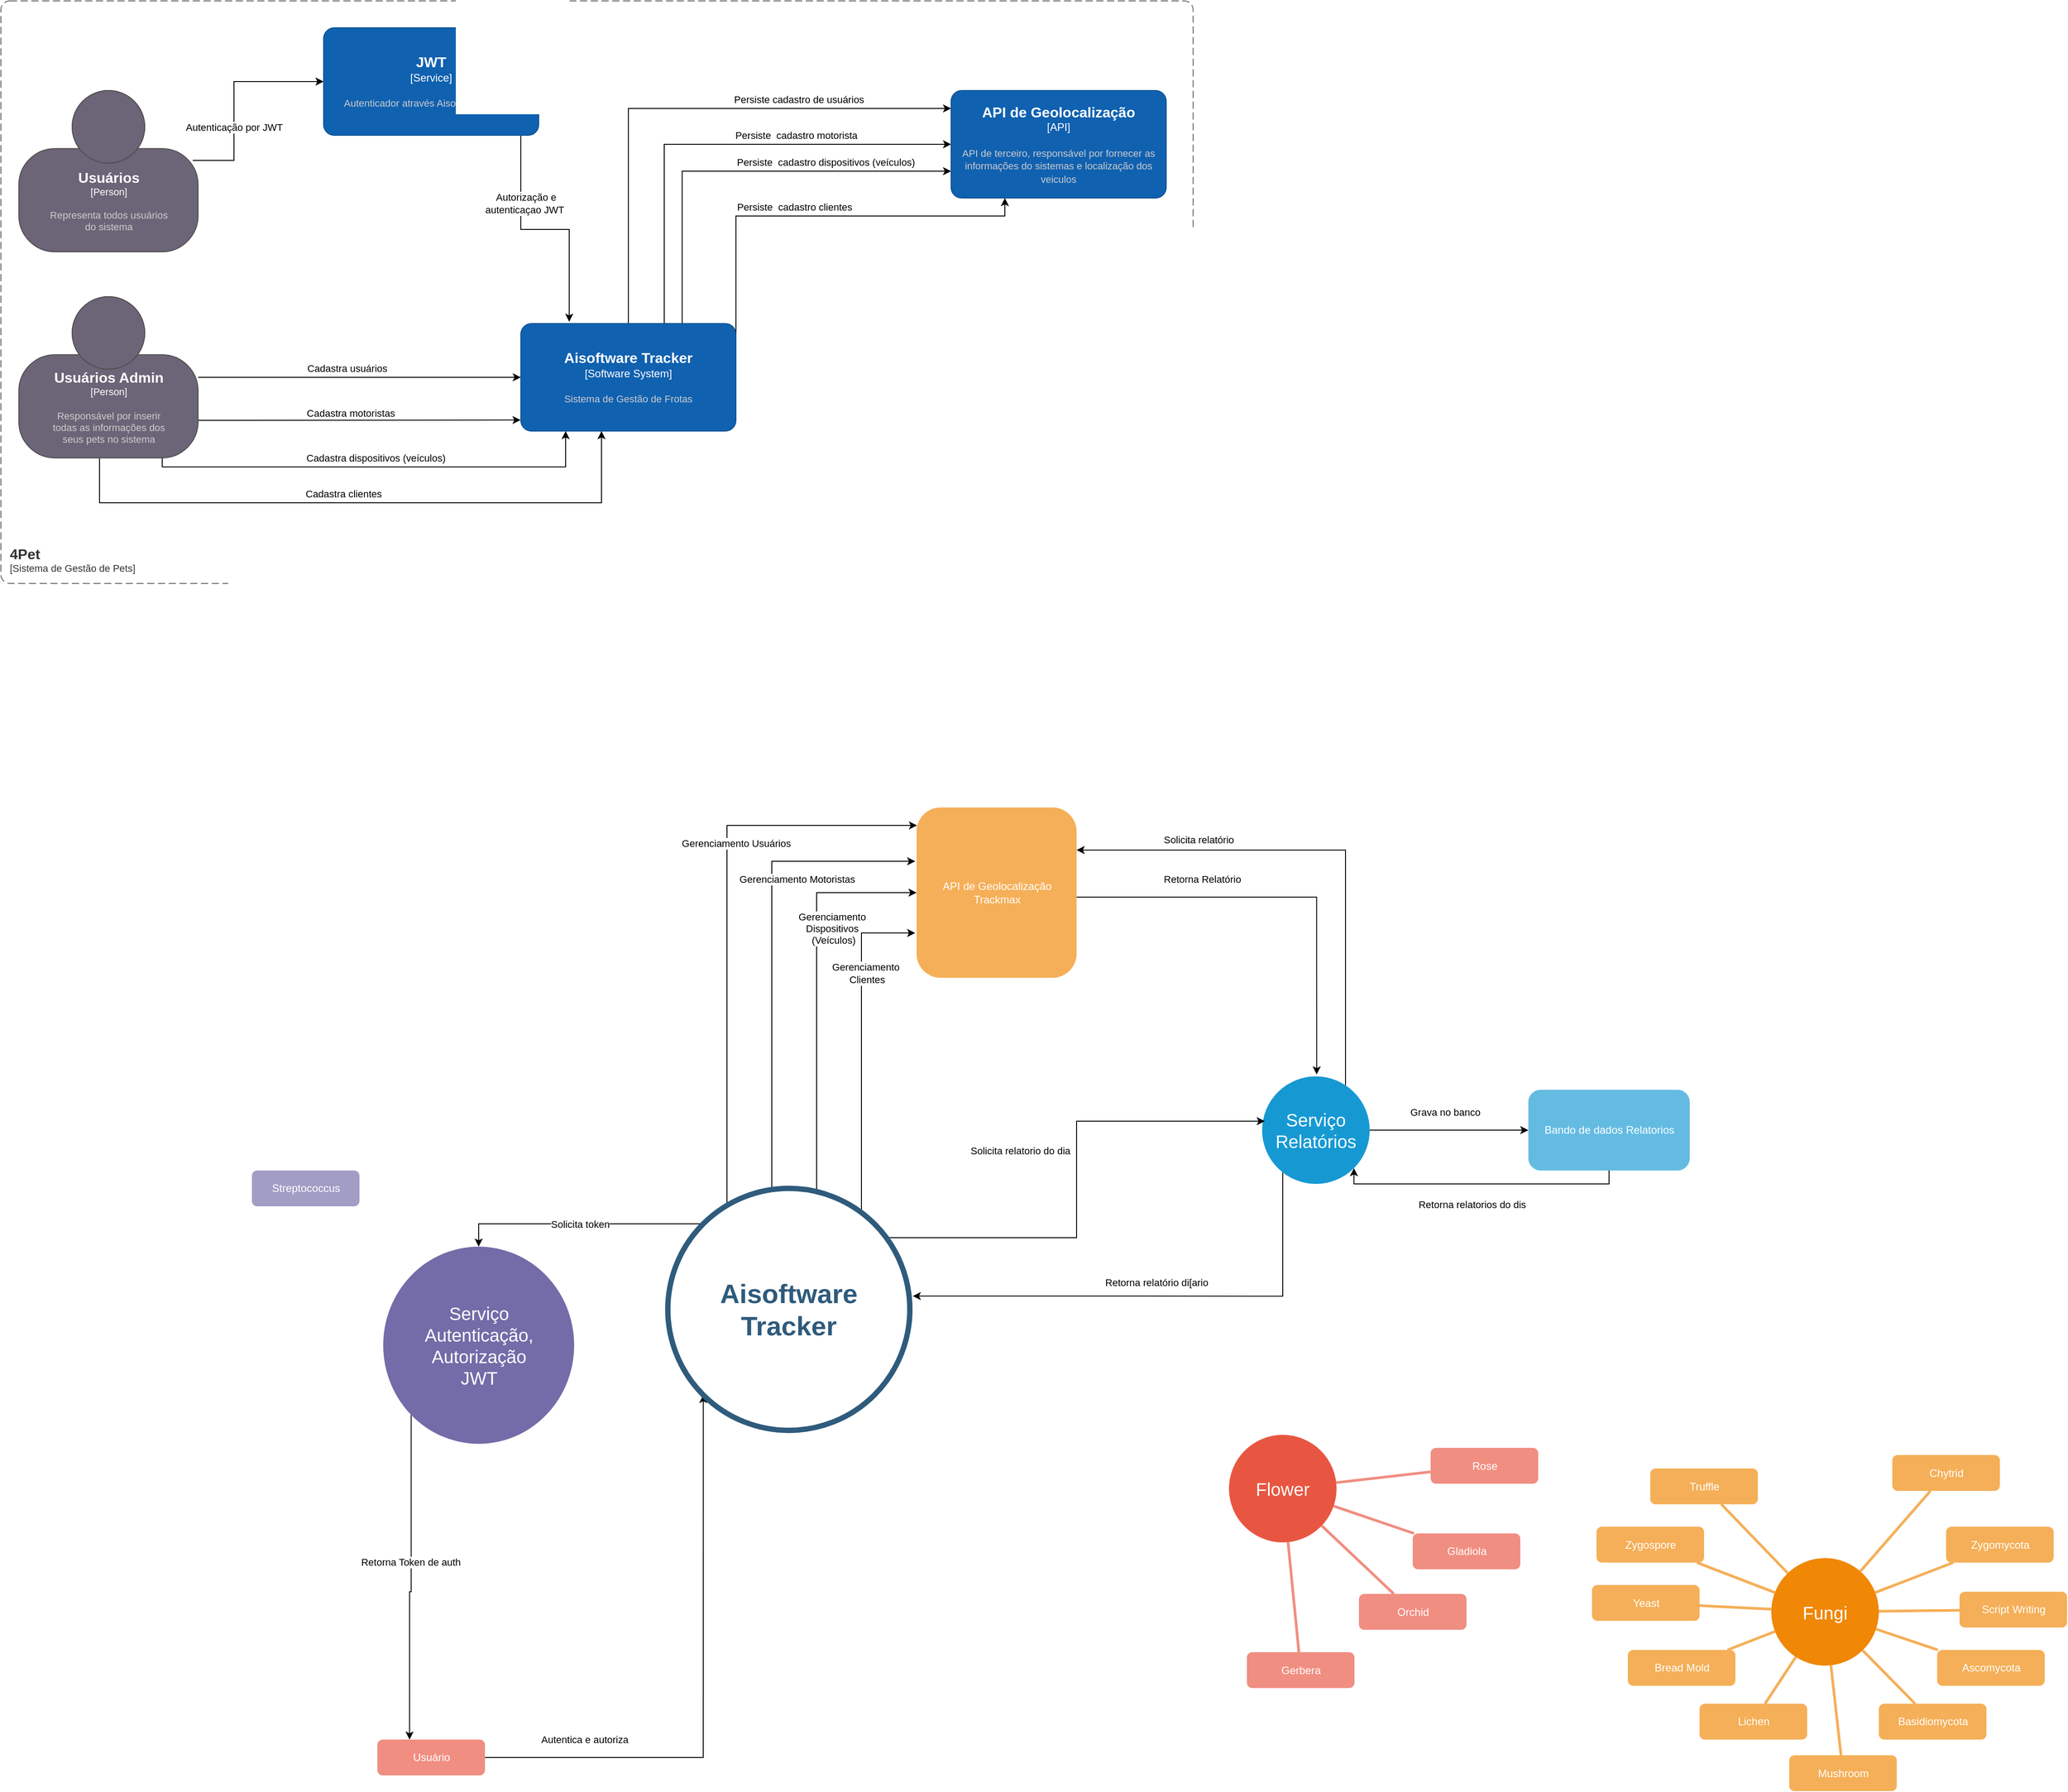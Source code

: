 <mxfile version="20.2.3" type="device"><diagram id="1LQYR9zd2X4RSZXD0-Lx" name="Página-1"><mxGraphModel dx="1912" dy="1826" grid="1" gridSize="10" guides="1" tooltips="1" connect="1" arrows="1" fold="1" page="1" pageScale="1" pageWidth="827" pageHeight="1169" math="0" shadow="0"><root><mxCell id="0"/><mxCell id="1" parent="0"/><mxCell id="N31Itm3aYIPk7wBwoB-7-45" style="edgeStyle=orthogonalEdgeStyle;rounded=0;orthogonalLoop=1;jettySize=auto;html=1;" edge="1" parent="1" source="N31Itm3aYIPk7wBwoB-7-12" target="N31Itm3aYIPk7wBwoB-7-36"><mxGeometry relative="1" as="geometry"><Array as="points"><mxPoint x="120" y="40"/></Array></mxGeometry></mxCell><mxCell id="N31Itm3aYIPk7wBwoB-7-52" value="Persiste cadastro de usuários" style="edgeLabel;html=1;align=center;verticalAlign=middle;resizable=0;points=[];" vertex="1" connectable="0" parent="N31Itm3aYIPk7wBwoB-7-45"><mxGeometry x="0.3" y="-2" relative="1" as="geometry"><mxPoint x="40" y="-12" as="offset"/></mxGeometry></mxCell><mxCell id="N31Itm3aYIPk7wBwoB-7-46" style="edgeStyle=orthogonalEdgeStyle;rounded=0;orthogonalLoop=1;jettySize=auto;html=1;entryX=0;entryY=0.5;entryDx=0;entryDy=0;entryPerimeter=0;" edge="1" parent="1" source="N31Itm3aYIPk7wBwoB-7-12" target="N31Itm3aYIPk7wBwoB-7-36"><mxGeometry relative="1" as="geometry"><Array as="points"><mxPoint x="160" y="80"/></Array></mxGeometry></mxCell><mxCell id="N31Itm3aYIPk7wBwoB-7-53" value="Persiste&amp;nbsp; cadastro motorista" style="edgeLabel;html=1;align=center;verticalAlign=middle;resizable=0;points=[];" vertex="1" connectable="0" parent="N31Itm3aYIPk7wBwoB-7-46"><mxGeometry x="0.335" relative="1" as="geometry"><mxPoint y="-10" as="offset"/></mxGeometry></mxCell><mxCell id="N31Itm3aYIPk7wBwoB-7-55" style="edgeStyle=orthogonalEdgeStyle;rounded=0;orthogonalLoop=1;jettySize=auto;html=1;exitX=1;exitY=0.25;exitDx=0;exitDy=0;exitPerimeter=0;entryX=0.25;entryY=1;entryDx=0;entryDy=0;entryPerimeter=0;" edge="1" parent="1" source="N31Itm3aYIPk7wBwoB-7-12" target="N31Itm3aYIPk7wBwoB-7-36"><mxGeometry relative="1" as="geometry"><Array as="points"><mxPoint x="240" y="160"/><mxPoint x="540" y="160"/></Array></mxGeometry></mxCell><mxCell id="N31Itm3aYIPk7wBwoB-7-58" value="Persiste&amp;nbsp; cadastro clientes" style="edgeLabel;html=1;align=center;verticalAlign=middle;resizable=0;points=[];" vertex="1" connectable="0" parent="N31Itm3aYIPk7wBwoB-7-55"><mxGeometry x="0.081" y="3" relative="1" as="geometry"><mxPoint x="-39" y="-7" as="offset"/></mxGeometry></mxCell><mxCell id="N31Itm3aYIPk7wBwoB-7-56" style="edgeStyle=orthogonalEdgeStyle;rounded=0;orthogonalLoop=1;jettySize=auto;html=1;exitX=0.75;exitY=0;exitDx=0;exitDy=0;exitPerimeter=0;entryX=0;entryY=0.75;entryDx=0;entryDy=0;entryPerimeter=0;" edge="1" parent="1" source="N31Itm3aYIPk7wBwoB-7-12" target="N31Itm3aYIPk7wBwoB-7-36"><mxGeometry relative="1" as="geometry"/></mxCell><mxCell id="N31Itm3aYIPk7wBwoB-7-57" value="Persiste&amp;nbsp; cadastro dispositivos (veículos)" style="edgeLabel;html=1;align=center;verticalAlign=middle;resizable=0;points=[];" vertex="1" connectable="0" parent="N31Itm3aYIPk7wBwoB-7-56"><mxGeometry x="0.315" y="4" relative="1" as="geometry"><mxPoint x="21" y="-6" as="offset"/></mxGeometry></mxCell><object placeholders="1" c4Name="Aisoftware Tracker" c4Type="Software System" c4Description="Sistema de Gestão de Frotas " label="&lt;font style=&quot;font-size: 16px&quot;&gt;&lt;b&gt;%c4Name%&lt;/b&gt;&lt;/font&gt;&lt;div&gt;[%c4Type%]&lt;/div&gt;&lt;br&gt;&lt;div&gt;&lt;font style=&quot;font-size: 11px&quot;&gt;&lt;font color=&quot;#cccccc&quot;&gt;%c4Description%&lt;/font&gt;&lt;/div&gt;" id="N31Itm3aYIPk7wBwoB-7-12"><mxCell style="rounded=1;whiteSpace=wrap;html=1;labelBackgroundColor=none;fillColor=#1061B0;fontColor=#ffffff;align=center;arcSize=10;strokeColor=#0D5091;metaEdit=1;resizable=0;points=[[0.25,0,0],[0.5,0,0],[0.75,0,0],[1,0.25,0],[1,0.5,0],[1,0.75,0],[0.75,1,0],[0.5,1,0],[0.25,1,0],[0,0.75,0],[0,0.5,0],[0,0.25,0]];" vertex="1" parent="1"><mxGeometry y="280" width="240" height="120" as="geometry"/></mxCell></object><mxCell id="N31Itm3aYIPk7wBwoB-7-13" style="shape=connector;rounded=0;orthogonalLoop=1;jettySize=auto;html=1;labelBackgroundColor=default;fontFamily=Helvetica;fontSize=11;fontColor=default;endArrow=classic;strokeColor=default;exitX=0.97;exitY=0.433;exitDx=0;exitDy=0;exitPerimeter=0;entryX=0;entryY=0.5;entryDx=0;entryDy=0;entryPerimeter=0;" edge="1" parent="1" source="N31Itm3aYIPk7wBwoB-7-35" target="N31Itm3aYIPk7wBwoB-7-34"><mxGeometry relative="1" as="geometry"><mxPoint x="-440" y="30" as="sourcePoint"/><mxPoint x="-240" y="-10" as="targetPoint"/><Array as="points"><mxPoint x="-320" y="98"/><mxPoint x="-320" y="10"/><mxPoint x="-260" y="10"/></Array></mxGeometry></mxCell><mxCell id="N31Itm3aYIPk7wBwoB-7-14" value="Autenticação por JWT" style="edgeLabel;html=1;align=center;verticalAlign=middle;resizable=0;points=[];fontSize=11;fontFamily=Helvetica;fontColor=default;" vertex="1" connectable="0" parent="N31Itm3aYIPk7wBwoB-7-13"><mxGeometry x="0.117" y="6" relative="1" as="geometry"><mxPoint x="6" y="47" as="offset"/></mxGeometry></mxCell><mxCell id="N31Itm3aYIPk7wBwoB-7-17" style="edgeStyle=orthogonalEdgeStyle;shape=connector;curved=1;rounded=0;orthogonalLoop=1;jettySize=auto;html=1;entryX=0;entryY=0.5;entryDx=0;entryDy=0;entryPerimeter=0;labelBackgroundColor=default;fontFamily=Helvetica;fontSize=11;fontColor=default;endArrow=classic;strokeColor=default;" edge="1" parent="1" source="N31Itm3aYIPk7wBwoB-7-25" target="N31Itm3aYIPk7wBwoB-7-12"><mxGeometry relative="1" as="geometry"/></mxCell><mxCell id="N31Itm3aYIPk7wBwoB-7-18" value="Cadastra usuários" style="edgeLabel;html=1;align=center;verticalAlign=middle;resizable=0;points=[];fontSize=11;fontFamily=Helvetica;fontColor=default;" vertex="1" connectable="0" parent="N31Itm3aYIPk7wBwoB-7-17"><mxGeometry x="-0.298" y="6" relative="1" as="geometry"><mxPoint x="39" y="-4" as="offset"/></mxGeometry></mxCell><mxCell id="N31Itm3aYIPk7wBwoB-7-19" style="edgeStyle=orthogonalEdgeStyle;shape=connector;curved=1;rounded=0;orthogonalLoop=1;jettySize=auto;html=1;entryX=-0.001;entryY=0.897;entryDx=0;entryDy=0;entryPerimeter=0;labelBackgroundColor=default;fontFamily=Helvetica;fontSize=11;fontColor=default;endArrow=classic;strokeColor=default;" edge="1" parent="1" target="N31Itm3aYIPk7wBwoB-7-12"><mxGeometry relative="1" as="geometry"><mxPoint x="-360" y="388" as="sourcePoint"/></mxGeometry></mxCell><mxCell id="N31Itm3aYIPk7wBwoB-7-20" value="Cadastra motoristas" style="edgeLabel;html=1;align=center;verticalAlign=middle;resizable=0;points=[];fontSize=11;fontFamily=Helvetica;fontColor=default;" vertex="1" connectable="0" parent="N31Itm3aYIPk7wBwoB-7-19"><mxGeometry x="0.083" y="2" relative="1" as="geometry"><mxPoint x="-25" y="-6" as="offset"/></mxGeometry></mxCell><mxCell id="N31Itm3aYIPk7wBwoB-7-21" style="edgeStyle=orthogonalEdgeStyle;rounded=0;orthogonalLoop=1;jettySize=auto;html=1;" edge="1" parent="1" source="N31Itm3aYIPk7wBwoB-7-25"><mxGeometry relative="1" as="geometry"><Array as="points"><mxPoint x="-400" y="440"/><mxPoint x="50" y="440"/></Array><mxPoint x="50" y="400" as="targetPoint"/></mxGeometry></mxCell><mxCell id="N31Itm3aYIPk7wBwoB-7-22" value="Cadastra dispositivos (veículos)" style="edgeLabel;html=1;align=center;verticalAlign=middle;resizable=0;points=[];" vertex="1" connectable="0" parent="N31Itm3aYIPk7wBwoB-7-21"><mxGeometry x="-0.152" relative="1" as="geometry"><mxPoint x="36" y="-10" as="offset"/></mxGeometry></mxCell><mxCell id="N31Itm3aYIPk7wBwoB-7-23" style="edgeStyle=orthogonalEdgeStyle;rounded=0;orthogonalLoop=1;jettySize=auto;html=1;" edge="1" parent="1" source="N31Itm3aYIPk7wBwoB-7-25"><mxGeometry relative="1" as="geometry"><mxPoint x="90" y="400" as="targetPoint"/><Array as="points"><mxPoint x="-470" y="480"/><mxPoint x="90" y="480"/></Array></mxGeometry></mxCell><mxCell id="N31Itm3aYIPk7wBwoB-7-24" value="Cadastra clientes" style="edgeLabel;html=1;align=center;verticalAlign=middle;resizable=0;points=[];" vertex="1" connectable="0" parent="N31Itm3aYIPk7wBwoB-7-23"><mxGeometry x="-0.408" y="1" relative="1" as="geometry"><mxPoint x="118" y="-9" as="offset"/></mxGeometry></mxCell><object placeholders="1" c4Name="Usuários Admin" c4Type="Person" c4Description="Responsável por inserir &#10;todas as informações dos &#10;seus pets no sistema" label="&lt;font style=&quot;font-size: 16px&quot;&gt;&lt;b&gt;%c4Name%&lt;/b&gt;&lt;/font&gt;&lt;div&gt;[%c4Type%]&lt;/div&gt;&lt;br&gt;&lt;div&gt;&lt;font style=&quot;font-size: 11px&quot;&gt;&lt;font color=&quot;#cccccc&quot;&gt;%c4Description%&lt;/font&gt;&lt;/div&gt;" id="N31Itm3aYIPk7wBwoB-7-25"><mxCell style="html=1;fontSize=11;dashed=0;whitespace=wrap;fillColor=#6C6477;strokeColor=#4D4D4D;fontColor=#ffffff;shape=mxgraph.c4.person2;align=center;metaEdit=1;points=[[0.5,0,0],[1,0.5,0],[1,0.75,0],[0.75,1,0],[0.5,1,0],[0.25,1,0],[0,0.75,0],[0,0.5,0]];resizable=0;" vertex="1" parent="1"><mxGeometry x="-560" y="250" width="200" height="180" as="geometry"/></mxCell></object><object placeholders="1" c4Name="4Pet" c4Type="SystemScopeBoundary" c4Application="Sistema de Gestão de Pets" label="&lt;font style=&quot;font-size: 16px&quot;&gt;&lt;b&gt;&lt;div style=&quot;text-align: left&quot;&gt;%c4Name%&lt;/div&gt;&lt;/b&gt;&lt;/font&gt;&lt;div style=&quot;text-align: left&quot;&gt;[%c4Application%]&lt;/div&gt;" id="N31Itm3aYIPk7wBwoB-7-26"><mxCell style="rounded=1;fontSize=11;whiteSpace=wrap;html=1;dashed=1;arcSize=20;fillColor=none;strokeColor=#666666;fontColor=#333333;labelBackgroundColor=none;align=left;verticalAlign=bottom;labelBorderColor=none;spacingTop=0;spacing=10;dashPattern=8 4;metaEdit=1;rotatable=0;perimeter=rectanglePerimeter;noLabel=0;labelPadding=0;allowArrows=0;connectable=0;expand=0;recursiveResize=0;editable=1;pointerEvents=0;absoluteArcSize=1;points=[[0.25,0,0],[0.5,0,0],[0.75,0,0],[1,0.25,0],[1,0.5,0],[1,0.75,0],[0.75,1,0],[0.5,1,0],[0.25,1,0],[0,0.75,0],[0,0.5,0],[0,0.25,0]];" vertex="1" parent="1"><mxGeometry x="-580" y="-80" width="1330" height="650" as="geometry"/></mxCell></object><mxCell id="N31Itm3aYIPk7wBwoB-7-38" style="edgeStyle=orthogonalEdgeStyle;rounded=0;orthogonalLoop=1;jettySize=auto;html=1;entryX=0.225;entryY=-0.017;entryDx=0;entryDy=0;entryPerimeter=0;" edge="1" parent="1" source="N31Itm3aYIPk7wBwoB-7-34" target="N31Itm3aYIPk7wBwoB-7-12"><mxGeometry relative="1" as="geometry"><Array as="points"><mxPoint y="175"/><mxPoint x="54" y="175"/></Array></mxGeometry></mxCell><mxCell id="N31Itm3aYIPk7wBwoB-7-39" value="&amp;nbsp;Autorização e &lt;br&gt;autenticaçao JWT&lt;br&gt;" style="edgeLabel;html=1;align=center;verticalAlign=middle;resizable=0;points=[];" vertex="1" connectable="0" parent="N31Itm3aYIPk7wBwoB-7-38"><mxGeometry x="-0.42" y="4" relative="1" as="geometry"><mxPoint as="offset"/></mxGeometry></mxCell><object placeholders="1" c4Name="JWT" c4Type="Service" c4Description="Autenticador através Aisoftware Tracker" label="&lt;font style=&quot;font-size: 16px&quot;&gt;&lt;b&gt;%c4Name%&lt;/b&gt;&lt;/font&gt;&lt;div&gt;[%c4Type%]&lt;/div&gt;&lt;br&gt;&lt;div&gt;&lt;font style=&quot;font-size: 11px&quot;&gt;&lt;font color=&quot;#cccccc&quot;&gt;%c4Description%&lt;/font&gt;&lt;/div&gt;" id="N31Itm3aYIPk7wBwoB-7-34"><mxCell style="rounded=1;whiteSpace=wrap;html=1;labelBackgroundColor=none;fillColor=#1061B0;fontColor=#ffffff;align=center;arcSize=10;strokeColor=#0D5091;metaEdit=1;resizable=0;points=[[0.25,0,0],[0.5,0,0],[0.75,0,0],[1,0.25,0],[1,0.5,0],[1,0.75,0],[0.75,1,0],[0.5,1,0],[0.25,1,0],[0,0.75,0],[0,0.5,0],[0,0.25,0]];" vertex="1" parent="1"><mxGeometry x="-220" y="-50" width="240" height="120" as="geometry"/></mxCell></object><object placeholders="1" c4Name="Usuários" c4Type="Person" c4Description="Representa todos usuários &#10;do sistema" label="&lt;font style=&quot;font-size: 16px&quot;&gt;&lt;b&gt;%c4Name%&lt;/b&gt;&lt;/font&gt;&lt;div&gt;[%c4Type%]&lt;/div&gt;&lt;br&gt;&lt;div&gt;&lt;font style=&quot;font-size: 11px&quot;&gt;&lt;font color=&quot;#cccccc&quot;&gt;%c4Description%&lt;/font&gt;&lt;/div&gt;" id="N31Itm3aYIPk7wBwoB-7-35"><mxCell style="html=1;fontSize=11;dashed=0;whitespace=wrap;fillColor=#6C6477;strokeColor=#4D4D4D;fontColor=#ffffff;shape=mxgraph.c4.person2;align=center;metaEdit=1;points=[[0.5,0,0],[1,0.5,0],[1,0.75,0],[0.75,1,0],[0.5,1,0],[0.25,1,0],[0,0.75,0],[0,0.5,0]];resizable=0;" vertex="1" parent="1"><mxGeometry x="-560" y="20" width="200" height="180" as="geometry"/></mxCell></object><object placeholders="1" c4Name="API de Geolocalização" c4Type="API" c4Description="API de terceiro, responsável por fornecer as informações do sistemas e localização dos veiculos" label="&lt;font style=&quot;font-size: 16px&quot;&gt;&lt;b&gt;%c4Name%&lt;/b&gt;&lt;/font&gt;&lt;div&gt;[%c4Type%]&lt;/div&gt;&lt;br&gt;&lt;div&gt;&lt;font style=&quot;font-size: 11px&quot;&gt;&lt;font color=&quot;#cccccc&quot;&gt;%c4Description%&lt;/font&gt;&lt;/div&gt;" id="N31Itm3aYIPk7wBwoB-7-36"><mxCell style="rounded=1;whiteSpace=wrap;html=1;labelBackgroundColor=none;fillColor=#1061B0;fontColor=#ffffff;align=center;arcSize=10;strokeColor=#0D5091;metaEdit=1;resizable=0;points=[[0.25,0,0],[0.5,0,0],[0.75,0,0],[1,0.25,0],[1,0.5,0],[1,0.75,0],[0.75,1,0],[0.5,1,0],[0.25,1,0],[0,0.75,0],[0,0.5,0],[0,0.25,0]];" vertex="1" parent="1"><mxGeometry x="480" y="20" width="240" height="120" as="geometry"/></mxCell></object><mxCell id="N31Itm3aYIPk7wBwoB-7-263" style="edgeStyle=orthogonalEdgeStyle;rounded=0;orthogonalLoop=1;jettySize=auto;html=1;entryX=1.012;entryY=0.445;entryDx=0;entryDy=0;entryPerimeter=0;" edge="1" parent="1" source="N31Itm3aYIPk7wBwoB-7-62" target="N31Itm3aYIPk7wBwoB-7-224"><mxGeometry relative="1" as="geometry"><Array as="points"><mxPoint x="850" y="1365"/></Array></mxGeometry></mxCell><mxCell id="N31Itm3aYIPk7wBwoB-7-264" value="Retorna relatório di[ario" style="edgeLabel;html=1;align=center;verticalAlign=middle;resizable=0;points=[];" vertex="1" connectable="0" parent="N31Itm3aYIPk7wBwoB-7-263"><mxGeometry x="-0.151" y="1" relative="1" as="geometry"><mxPoint x="-45" y="-16" as="offset"/></mxGeometry></mxCell><mxCell id="N31Itm3aYIPk7wBwoB-7-266" style="edgeStyle=orthogonalEdgeStyle;rounded=0;orthogonalLoop=1;jettySize=auto;html=1;entryX=1;entryY=0.25;entryDx=0;entryDy=0;" edge="1" parent="1" source="N31Itm3aYIPk7wBwoB-7-62"><mxGeometry relative="1" as="geometry"><mxPoint x="1240" y="1140" as="sourcePoint"/><mxPoint x="620" y="867.5" as="targetPoint"/><Array as="points"><mxPoint x="920" y="867"/></Array></mxGeometry></mxCell><mxCell id="N31Itm3aYIPk7wBwoB-7-268" value="Solicita relatório" style="edgeLabel;html=1;align=center;verticalAlign=middle;resizable=0;points=[];" vertex="1" connectable="0" parent="N31Itm3aYIPk7wBwoB-7-266"><mxGeometry x="0.539" y="-5" relative="1" as="geometry"><mxPoint x="6" y="-7" as="offset"/></mxGeometry></mxCell><mxCell id="N31Itm3aYIPk7wBwoB-7-271" style="edgeStyle=orthogonalEdgeStyle;rounded=0;orthogonalLoop=1;jettySize=auto;html=1;entryX=0;entryY=0.5;entryDx=0;entryDy=0;" edge="1" parent="1" source="N31Itm3aYIPk7wBwoB-7-62" target="N31Itm3aYIPk7wBwoB-7-146"><mxGeometry relative="1" as="geometry"><Array as="points"><mxPoint x="1070" y="1180"/><mxPoint x="1070" y="1180"/></Array></mxGeometry></mxCell><mxCell id="N31Itm3aYIPk7wBwoB-7-272" value="Grava no banco" style="edgeLabel;html=1;align=center;verticalAlign=middle;resizable=0;points=[];" vertex="1" connectable="0" parent="N31Itm3aYIPk7wBwoB-7-271"><mxGeometry x="-0.352" y="1" relative="1" as="geometry"><mxPoint x="26" y="-19" as="offset"/></mxGeometry></mxCell><mxCell id="N31Itm3aYIPk7wBwoB-7-62" value="Serviço&lt;br&gt;Relatórios" style="ellipse;whiteSpace=wrap;html=1;shadow=0;fontFamily=Helvetica;fontSize=20;fontColor=#FFFFFF;align=center;strokeWidth=3;fillColor=#1699D3;strokeColor=none;" vertex="1" parent="1"><mxGeometry x="827" y="1120" width="120" height="120" as="geometry"/></mxCell><mxCell id="N31Itm3aYIPk7wBwoB-7-64" value="Fungi" style="ellipse;whiteSpace=wrap;html=1;shadow=0;fontFamily=Helvetica;fontSize=20;fontColor=#FFFFFF;align=center;strokeWidth=3;fillColor=#F08705;strokeColor=none;" vertex="1" parent="1"><mxGeometry x="1395" y="1657.5" width="120" height="120" as="geometry"/></mxCell><mxCell id="N31Itm3aYIPk7wBwoB-7-65" value="Flower" style="ellipse;whiteSpace=wrap;html=1;shadow=0;fontFamily=Helvetica;fontSize=20;fontColor=#FFFFFF;align=center;strokeWidth=3;fillColor=#E85642;strokeColor=none;" vertex="1" parent="1"><mxGeometry x="790" y="1520" width="120" height="120" as="geometry"/></mxCell><mxCell id="N31Itm3aYIPk7wBwoB-7-267" style="edgeStyle=orthogonalEdgeStyle;rounded=0;orthogonalLoop=1;jettySize=auto;html=1;entryX=0.507;entryY=-0.018;entryDx=0;entryDy=0;entryPerimeter=0;" edge="1" parent="1" source="N31Itm3aYIPk7wBwoB-7-107" target="N31Itm3aYIPk7wBwoB-7-62"><mxGeometry relative="1" as="geometry"><mxPoint x="1200" y="1370" as="targetPoint"/><Array as="points"><mxPoint x="888" y="920"/></Array></mxGeometry></mxCell><mxCell id="N31Itm3aYIPk7wBwoB-7-269" value="Retorna Relatório" style="edgeLabel;html=1;align=center;verticalAlign=middle;resizable=0;points=[];" vertex="1" connectable="0" parent="N31Itm3aYIPk7wBwoB-7-267"><mxGeometry x="-0.123" y="-1" relative="1" as="geometry"><mxPoint x="-64" y="-21" as="offset"/></mxGeometry></mxCell><mxCell id="N31Itm3aYIPk7wBwoB-7-107" value="API de Geolocalização&lt;br&gt;Trackmax" style="rounded=1;fillColor=#f5af58;strokeColor=none;strokeWidth=3;shadow=0;html=1;fontColor=#FFFFFF;" vertex="1" parent="1"><mxGeometry x="441.5" y="820" width="178.5" height="190" as="geometry"/></mxCell><mxCell id="N31Itm3aYIPk7wBwoB-7-273" style="edgeStyle=orthogonalEdgeStyle;rounded=0;orthogonalLoop=1;jettySize=auto;html=1;entryX=1;entryY=1;entryDx=0;entryDy=0;" edge="1" parent="1" source="N31Itm3aYIPk7wBwoB-7-146" target="N31Itm3aYIPk7wBwoB-7-62"><mxGeometry relative="1" as="geometry"><Array as="points"><mxPoint x="1214" y="1240"/><mxPoint x="929" y="1240"/></Array></mxGeometry></mxCell><mxCell id="N31Itm3aYIPk7wBwoB-7-274" value="Retorna relatorios do dis" style="edgeLabel;html=1;align=center;verticalAlign=middle;resizable=0;points=[];" vertex="1" connectable="0" parent="N31Itm3aYIPk7wBwoB-7-273"><mxGeometry x="0.317" y="-1" relative="1" as="geometry"><mxPoint x="41" y="24" as="offset"/></mxGeometry></mxCell><mxCell id="N31Itm3aYIPk7wBwoB-7-146" value="Bando de dados Relatorios" style="rounded=1;fillColor=#64BBE2;strokeColor=none;strokeWidth=3;shadow=0;html=1;fontColor=#FFFFFF;" vertex="1" parent="1"><mxGeometry x="1124" y="1135" width="180" height="90" as="geometry"/></mxCell><mxCell id="N31Itm3aYIPk7wBwoB-7-166" value="Streptococcus" style="rounded=1;fillColor=#a29dc5;strokeColor=none;strokeWidth=3;shadow=0;html=1;fontColor=#FFFFFF;" vertex="1" parent="1"><mxGeometry x="-300" y="1225" width="120" height="40" as="geometry"/></mxCell><mxCell id="N31Itm3aYIPk7wBwoB-7-177" value="Zygomycota" style="rounded=1;fillColor=#f5af58;strokeColor=none;strokeWidth=3;shadow=0;html=1;fontColor=#FFFFFF;" vertex="1" parent="1"><mxGeometry x="1590" y="1622.5" width="120" height="40" as="geometry"/></mxCell><mxCell id="N31Itm3aYIPk7wBwoB-7-178" value="Script Writing" style="rounded=1;fillColor=#f5af58;strokeColor=none;strokeWidth=3;shadow=0;html=1;fontColor=#FFFFFF;" vertex="1" parent="1"><mxGeometry x="1605" y="1695" width="120" height="40" as="geometry"/></mxCell><mxCell id="N31Itm3aYIPk7wBwoB-7-179" value="Ascomycota" style="rounded=1;fillColor=#f5af58;strokeColor=none;strokeWidth=3;shadow=0;html=1;fontColor=#FFFFFF;" vertex="1" parent="1"><mxGeometry x="1580" y="1760" width="120" height="40" as="geometry"/></mxCell><mxCell id="N31Itm3aYIPk7wBwoB-7-180" value="Basidiomycota" style="rounded=1;fillColor=#f5af58;strokeColor=none;strokeWidth=3;shadow=0;html=1;fontColor=#FFFFFF;" vertex="1" parent="1"><mxGeometry x="1515" y="1820" width="120" height="40" as="geometry"/></mxCell><mxCell id="N31Itm3aYIPk7wBwoB-7-181" value="Mushroom" style="rounded=1;fillColor=#f5af58;strokeColor=none;strokeWidth=3;shadow=0;html=1;fontColor=#FFFFFF;" vertex="1" parent="1"><mxGeometry x="1415" y="1877.5" width="120" height="40" as="geometry"/></mxCell><mxCell id="N31Itm3aYIPk7wBwoB-7-182" value="Lichen" style="rounded=1;fillColor=#f5af58;strokeColor=none;strokeWidth=3;shadow=0;html=1;fontColor=#FFFFFF;" vertex="1" parent="1"><mxGeometry x="1315" y="1820" width="120" height="40" as="geometry"/></mxCell><mxCell id="N31Itm3aYIPk7wBwoB-7-183" value="Bread Mold" style="rounded=1;fillColor=#f5af58;strokeColor=none;strokeWidth=3;shadow=0;html=1;fontColor=#FFFFFF;" vertex="1" parent="1"><mxGeometry x="1235" y="1760" width="120" height="40" as="geometry"/></mxCell><mxCell id="N31Itm3aYIPk7wBwoB-7-184" value="Yeast" style="rounded=1;fillColor=#f5af58;strokeColor=none;strokeWidth=3;shadow=0;html=1;fontColor=#FFFFFF;" vertex="1" parent="1"><mxGeometry x="1195" y="1687.5" width="120" height="40" as="geometry"/></mxCell><mxCell id="N31Itm3aYIPk7wBwoB-7-185" value="Zygospore" style="rounded=1;fillColor=#f5af58;strokeColor=none;strokeWidth=3;shadow=0;html=1;fontColor=#FFFFFF;" vertex="1" parent="1"><mxGeometry x="1200" y="1622.5" width="120" height="40" as="geometry"/></mxCell><mxCell id="N31Itm3aYIPk7wBwoB-7-186" value="Truffle" style="rounded=1;fillColor=#f5af58;strokeColor=none;strokeWidth=3;shadow=0;html=1;fontColor=#FFFFFF;" vertex="1" parent="1"><mxGeometry x="1260" y="1557.5" width="120" height="40" as="geometry"/></mxCell><mxCell id="N31Itm3aYIPk7wBwoB-7-187" value="Chytrid" style="rounded=1;fillColor=#f5af58;strokeColor=none;strokeWidth=3;shadow=0;html=1;fontColor=#FFFFFF;" vertex="1" parent="1"><mxGeometry x="1530" y="1542.5" width="120" height="40" as="geometry"/></mxCell><mxCell id="N31Itm3aYIPk7wBwoB-7-188" value="" style="edgeStyle=none;endArrow=none;strokeWidth=3;strokeColor=#F5AF58;html=1;" edge="1" parent="1" source="N31Itm3aYIPk7wBwoB-7-64" target="N31Itm3aYIPk7wBwoB-7-187"><mxGeometry x="475" y="387.5" width="100" height="100" as="geometry"><mxPoint x="475" y="487.5" as="sourcePoint"/><mxPoint x="575" y="387.5" as="targetPoint"/></mxGeometry></mxCell><mxCell id="N31Itm3aYIPk7wBwoB-7-189" value="" style="edgeStyle=none;endArrow=none;strokeWidth=3;strokeColor=#F5AF58;html=1;" edge="1" parent="1" source="N31Itm3aYIPk7wBwoB-7-64" target="N31Itm3aYIPk7wBwoB-7-177"><mxGeometry x="475" y="387.5" width="100" height="100" as="geometry"><mxPoint x="475" y="487.5" as="sourcePoint"/><mxPoint x="575" y="387.5" as="targetPoint"/></mxGeometry></mxCell><mxCell id="N31Itm3aYIPk7wBwoB-7-190" value="" style="edgeStyle=none;endArrow=none;strokeWidth=3;strokeColor=#F5AF58;html=1;" edge="1" parent="1" source="N31Itm3aYIPk7wBwoB-7-64" target="N31Itm3aYIPk7wBwoB-7-178"><mxGeometry x="475" y="387.5" width="100" height="100" as="geometry"><mxPoint x="475" y="487.5" as="sourcePoint"/><mxPoint x="575" y="387.5" as="targetPoint"/></mxGeometry></mxCell><mxCell id="N31Itm3aYIPk7wBwoB-7-191" value="" style="edgeStyle=none;endArrow=none;strokeWidth=3;strokeColor=#F5AF58;html=1;" edge="1" parent="1" source="N31Itm3aYIPk7wBwoB-7-64" target="N31Itm3aYIPk7wBwoB-7-179"><mxGeometry x="475" y="387.5" width="100" height="100" as="geometry"><mxPoint x="475" y="487.5" as="sourcePoint"/><mxPoint x="575" y="387.5" as="targetPoint"/></mxGeometry></mxCell><mxCell id="N31Itm3aYIPk7wBwoB-7-192" value="" style="edgeStyle=none;endArrow=none;strokeWidth=3;strokeColor=#F5AF58;html=1;" edge="1" parent="1" source="N31Itm3aYIPk7wBwoB-7-64" target="N31Itm3aYIPk7wBwoB-7-180"><mxGeometry x="475" y="387.5" width="100" height="100" as="geometry"><mxPoint x="475" y="487.5" as="sourcePoint"/><mxPoint x="575" y="387.5" as="targetPoint"/></mxGeometry></mxCell><mxCell id="N31Itm3aYIPk7wBwoB-7-193" value="" style="edgeStyle=none;endArrow=none;strokeWidth=3;strokeColor=#F5AF58;html=1;" edge="1" parent="1" source="N31Itm3aYIPk7wBwoB-7-64" target="N31Itm3aYIPk7wBwoB-7-181"><mxGeometry x="475" y="387.5" width="100" height="100" as="geometry"><mxPoint x="475" y="487.5" as="sourcePoint"/><mxPoint x="575" y="387.5" as="targetPoint"/></mxGeometry></mxCell><mxCell id="N31Itm3aYIPk7wBwoB-7-194" value="" style="edgeStyle=none;endArrow=none;strokeWidth=3;strokeColor=#F5AF58;html=1;" edge="1" parent="1" source="N31Itm3aYIPk7wBwoB-7-64" target="N31Itm3aYIPk7wBwoB-7-182"><mxGeometry x="475" y="387.5" width="100" height="100" as="geometry"><mxPoint x="475" y="487.5" as="sourcePoint"/><mxPoint x="575" y="387.5" as="targetPoint"/></mxGeometry></mxCell><mxCell id="N31Itm3aYIPk7wBwoB-7-195" value="" style="edgeStyle=none;endArrow=none;strokeWidth=3;strokeColor=#F5AF58;html=1;" edge="1" parent="1" source="N31Itm3aYIPk7wBwoB-7-64" target="N31Itm3aYIPk7wBwoB-7-183"><mxGeometry x="475" y="387.5" width="100" height="100" as="geometry"><mxPoint x="475" y="487.5" as="sourcePoint"/><mxPoint x="575" y="387.5" as="targetPoint"/></mxGeometry></mxCell><mxCell id="N31Itm3aYIPk7wBwoB-7-196" value="" style="edgeStyle=none;endArrow=none;strokeWidth=3;strokeColor=#F5AF58;html=1;" edge="1" parent="1" source="N31Itm3aYIPk7wBwoB-7-64" target="N31Itm3aYIPk7wBwoB-7-184"><mxGeometry x="475" y="387.5" width="100" height="100" as="geometry"><mxPoint x="475" y="487.5" as="sourcePoint"/><mxPoint x="575" y="387.5" as="targetPoint"/></mxGeometry></mxCell><mxCell id="N31Itm3aYIPk7wBwoB-7-197" value="" style="edgeStyle=none;endArrow=none;strokeWidth=3;strokeColor=#F5AF58;html=1;" edge="1" parent="1" source="N31Itm3aYIPk7wBwoB-7-64" target="N31Itm3aYIPk7wBwoB-7-185"><mxGeometry x="475" y="387.5" width="100" height="100" as="geometry"><mxPoint x="475" y="487.5" as="sourcePoint"/><mxPoint x="575" y="387.5" as="targetPoint"/></mxGeometry></mxCell><mxCell id="N31Itm3aYIPk7wBwoB-7-198" value="" style="edgeStyle=none;endArrow=none;strokeWidth=3;strokeColor=#F5AF58;html=1;" edge="1" parent="1" source="N31Itm3aYIPk7wBwoB-7-64" target="N31Itm3aYIPk7wBwoB-7-186"><mxGeometry x="475" y="387.5" width="100" height="100" as="geometry"><mxPoint x="475" y="487.5" as="sourcePoint"/><mxPoint x="575" y="387.5" as="targetPoint"/></mxGeometry></mxCell><mxCell id="N31Itm3aYIPk7wBwoB-7-275" style="edgeStyle=orthogonalEdgeStyle;rounded=0;orthogonalLoop=1;jettySize=auto;html=1;entryX=0;entryY=1;entryDx=0;entryDy=0;exitX=1;exitY=0.5;exitDx=0;exitDy=0;" edge="1" parent="1" source="N31Itm3aYIPk7wBwoB-7-199" target="N31Itm3aYIPk7wBwoB-7-224"><mxGeometry relative="1" as="geometry"><Array as="points"><mxPoint x="204" y="1880"/></Array></mxGeometry></mxCell><mxCell id="N31Itm3aYIPk7wBwoB-7-278" value="Autentica e autoriza" style="edgeLabel;html=1;align=center;verticalAlign=middle;resizable=0;points=[];" vertex="1" connectable="0" parent="N31Itm3aYIPk7wBwoB-7-275"><mxGeometry x="-0.204" y="1" relative="1" as="geometry"><mxPoint x="-132" y="-6" as="offset"/></mxGeometry></mxCell><mxCell id="N31Itm3aYIPk7wBwoB-7-199" value="Usuário" style="rounded=1;fillColor=#f08e81;strokeColor=none;strokeWidth=3;shadow=0;html=1;fontColor=#FFFFFF;" vertex="1" parent="1"><mxGeometry x="-160" y="1860" width="120" height="40" as="geometry"/></mxCell><mxCell id="N31Itm3aYIPk7wBwoB-7-207" value="Gerbera" style="rounded=1;fillColor=#f08e81;strokeColor=none;strokeWidth=3;shadow=0;html=1;fontColor=#FFFFFF;" vertex="1" parent="1"><mxGeometry x="810" y="1762.5" width="120" height="40" as="geometry"/></mxCell><mxCell id="N31Itm3aYIPk7wBwoB-7-208" value="Orchid" style="rounded=1;fillColor=#f08e81;strokeColor=none;strokeWidth=3;shadow=0;html=1;fontColor=#FFFFFF;" vertex="1" parent="1"><mxGeometry x="935" y="1697.5" width="120" height="40" as="geometry"/></mxCell><mxCell id="N31Itm3aYIPk7wBwoB-7-209" value="Gladiola" style="rounded=1;fillColor=#f08e81;strokeColor=none;strokeWidth=3;shadow=0;html=1;fontColor=#FFFFFF;" vertex="1" parent="1"><mxGeometry x="995" y="1630" width="120" height="40" as="geometry"/></mxCell><mxCell id="N31Itm3aYIPk7wBwoB-7-210" value="Rose" style="rounded=1;fillColor=#f08e81;strokeColor=none;strokeWidth=3;shadow=0;html=1;fontColor=#FFFFFF;" vertex="1" parent="1"><mxGeometry x="1015" y="1534.5" width="120" height="40" as="geometry"/></mxCell><mxCell id="N31Itm3aYIPk7wBwoB-7-211" value="" style="edgeStyle=none;endArrow=none;strokeWidth=3;strokeColor=#F08E81;html=1;" edge="1" parent="1" source="N31Itm3aYIPk7wBwoB-7-65" target="N31Itm3aYIPk7wBwoB-7-210"><mxGeometry x="420" y="400" width="100" height="100" as="geometry"><mxPoint x="420" y="500" as="sourcePoint"/><mxPoint x="520" y="400" as="targetPoint"/></mxGeometry></mxCell><mxCell id="N31Itm3aYIPk7wBwoB-7-220" value="" style="edgeStyle=none;endArrow=none;strokeWidth=3;strokeColor=#F08E81;html=1;" edge="1" parent="1" source="N31Itm3aYIPk7wBwoB-7-65" target="N31Itm3aYIPk7wBwoB-7-207"><mxGeometry x="420" y="400" width="100" height="100" as="geometry"><mxPoint x="420" y="500" as="sourcePoint"/><mxPoint x="520" y="400" as="targetPoint"/></mxGeometry></mxCell><mxCell id="N31Itm3aYIPk7wBwoB-7-221" value="" style="edgeStyle=none;endArrow=none;strokeWidth=3;strokeColor=#F08E81;html=1;" edge="1" parent="1" source="N31Itm3aYIPk7wBwoB-7-65" target="N31Itm3aYIPk7wBwoB-7-208"><mxGeometry x="420" y="400" width="100" height="100" as="geometry"><mxPoint x="420" y="500" as="sourcePoint"/><mxPoint x="520" y="400" as="targetPoint"/></mxGeometry></mxCell><mxCell id="N31Itm3aYIPk7wBwoB-7-222" value="" style="edgeStyle=none;endArrow=none;strokeWidth=3;strokeColor=#F08E81;html=1;" edge="1" parent="1" source="N31Itm3aYIPk7wBwoB-7-65" target="N31Itm3aYIPk7wBwoB-7-209"><mxGeometry x="420" y="400" width="100" height="100" as="geometry"><mxPoint x="420" y="500" as="sourcePoint"/><mxPoint x="520" y="400" as="targetPoint"/></mxGeometry></mxCell><mxCell id="N31Itm3aYIPk7wBwoB-7-253" style="edgeStyle=orthogonalEdgeStyle;rounded=0;orthogonalLoop=1;jettySize=auto;html=1;" edge="1" parent="1" source="N31Itm3aYIPk7wBwoB-7-224"><mxGeometry relative="1" as="geometry"><mxPoint x="442" y="840" as="targetPoint"/><Array as="points"><mxPoint x="230" y="840"/></Array></mxGeometry></mxCell><mxCell id="N31Itm3aYIPk7wBwoB-7-254" value="Gerenciamento Usuários&lt;br&gt;" style="edgeLabel;html=1;align=center;verticalAlign=middle;resizable=0;points=[];" vertex="1" connectable="0" parent="N31Itm3aYIPk7wBwoB-7-253"><mxGeometry x="-0.402" y="2" relative="1" as="geometry"><mxPoint x="12" y="-214" as="offset"/></mxGeometry></mxCell><mxCell id="N31Itm3aYIPk7wBwoB-7-255" style="edgeStyle=orthogonalEdgeStyle;rounded=0;orthogonalLoop=1;jettySize=auto;html=1;exitX=0.456;exitY=-0.001;exitDx=0;exitDy=0;exitPerimeter=0;" edge="1" parent="1" source="N31Itm3aYIPk7wBwoB-7-224"><mxGeometry relative="1" as="geometry"><mxPoint x="440" y="880" as="targetPoint"/><Array as="points"><mxPoint x="280" y="1245"/><mxPoint x="280" y="880"/></Array></mxGeometry></mxCell><mxCell id="N31Itm3aYIPk7wBwoB-7-256" value="Gerenciamento Motoristas&lt;br&gt;" style="edgeLabel;html=1;align=center;verticalAlign=middle;resizable=0;points=[];" vertex="1" connectable="0" parent="N31Itm3aYIPk7wBwoB-7-255"><mxGeometry x="0.631" relative="1" as="geometry"><mxPoint x="-34" y="20" as="offset"/></mxGeometry></mxCell><mxCell id="N31Itm3aYIPk7wBwoB-7-257" style="edgeStyle=orthogonalEdgeStyle;rounded=0;orthogonalLoop=1;jettySize=auto;html=1;entryX=0;entryY=0.5;entryDx=0;entryDy=0;exitX=0.625;exitY=0.022;exitDx=0;exitDy=0;exitPerimeter=0;" edge="1" parent="1" source="N31Itm3aYIPk7wBwoB-7-224" target="N31Itm3aYIPk7wBwoB-7-107"><mxGeometry relative="1" as="geometry"><mxPoint x="400" y="1040" as="targetPoint"/><Array as="points"><mxPoint x="330" y="1251"/><mxPoint x="330" y="915"/></Array></mxGeometry></mxCell><mxCell id="N31Itm3aYIPk7wBwoB-7-258" value="Gerenciamento &lt;br&gt;Dispositivos&lt;br&gt;&amp;nbsp;(Veículos)" style="edgeLabel;html=1;align=center;verticalAlign=middle;resizable=0;points=[];" vertex="1" connectable="0" parent="N31Itm3aYIPk7wBwoB-7-257"><mxGeometry x="0.035" y="1" relative="1" as="geometry"><mxPoint x="18" y="-66" as="offset"/></mxGeometry></mxCell><mxCell id="N31Itm3aYIPk7wBwoB-7-259" style="edgeStyle=orthogonalEdgeStyle;rounded=0;orthogonalLoop=1;jettySize=auto;html=1;exitX=1;exitY=0;exitDx=0;exitDy=0;" edge="1" parent="1" source="N31Itm3aYIPk7wBwoB-7-224"><mxGeometry relative="1" as="geometry"><mxPoint x="440" y="960" as="targetPoint"/><Array as="points"><mxPoint x="380" y="1285"/><mxPoint x="380" y="960"/></Array></mxGeometry></mxCell><mxCell id="N31Itm3aYIPk7wBwoB-7-260" value="Gerenciamento&amp;nbsp;&lt;br&gt;Clientes" style="edgeLabel;html=1;align=center;verticalAlign=middle;resizable=0;points=[];" vertex="1" connectable="0" parent="N31Itm3aYIPk7wBwoB-7-259"><mxGeometry x="0.166" y="1" relative="1" as="geometry"><mxPoint x="7" y="-62" as="offset"/></mxGeometry></mxCell><mxCell id="N31Itm3aYIPk7wBwoB-7-261" style="edgeStyle=orthogonalEdgeStyle;rounded=0;orthogonalLoop=1;jettySize=auto;html=1;" edge="1" parent="1" source="N31Itm3aYIPk7wBwoB-7-224"><mxGeometry relative="1" as="geometry"><mxPoint x="830" y="1170" as="targetPoint"/><Array as="points"><mxPoint x="620" y="1300"/><mxPoint x="620" y="1170"/></Array></mxGeometry></mxCell><mxCell id="N31Itm3aYIPk7wBwoB-7-262" value="Solicita relatorio do dia" style="edgeLabel;html=1;align=center;verticalAlign=middle;resizable=0;points=[];" vertex="1" connectable="0" parent="N31Itm3aYIPk7wBwoB-7-261"><mxGeometry x="0.175" y="-5" relative="1" as="geometry"><mxPoint x="-68" y="15" as="offset"/></mxGeometry></mxCell><mxCell id="N31Itm3aYIPk7wBwoB-7-279" value="Solicita token" style="edgeStyle=orthogonalEdgeStyle;rounded=0;orthogonalLoop=1;jettySize=auto;html=1;exitX=0;exitY=0;exitDx=0;exitDy=0;entryX=0.5;entryY=0;entryDx=0;entryDy=0;" edge="1" parent="1" source="N31Itm3aYIPk7wBwoB-7-224" target="N31Itm3aYIPk7wBwoB-7-276"><mxGeometry relative="1" as="geometry"/></mxCell><mxCell id="N31Itm3aYIPk7wBwoB-7-224" value="Aisoftware &lt;br&gt;Tracker" style="ellipse;whiteSpace=wrap;html=1;shadow=0;fontFamily=Helvetica;fontSize=30;fontColor=#2F5B7C;align=center;strokeColor=#2F5B7C;strokeWidth=6;fillColor=#FFFFFF;fontStyle=1;gradientColor=none;" vertex="1" parent="1"><mxGeometry x="164" y="1245" width="270" height="270" as="geometry"/></mxCell><mxCell id="N31Itm3aYIPk7wBwoB-7-281" style="edgeStyle=orthogonalEdgeStyle;rounded=0;orthogonalLoop=1;jettySize=auto;html=1;exitX=0;exitY=1;exitDx=0;exitDy=0;entryX=0.299;entryY=0.001;entryDx=0;entryDy=0;entryPerimeter=0;" edge="1" parent="1" source="N31Itm3aYIPk7wBwoB-7-276" target="N31Itm3aYIPk7wBwoB-7-199"><mxGeometry relative="1" as="geometry"/></mxCell><mxCell id="N31Itm3aYIPk7wBwoB-7-282" value="Retorna Token de auth" style="edgeLabel;html=1;align=center;verticalAlign=middle;resizable=0;points=[];" vertex="1" connectable="0" parent="N31Itm3aYIPk7wBwoB-7-281"><mxGeometry x="-0.195" y="1" relative="1" as="geometry"><mxPoint x="-2" y="17" as="offset"/></mxGeometry></mxCell><mxCell id="N31Itm3aYIPk7wBwoB-7-276" value="Serviço&lt;br&gt;Autenticação,&lt;br&gt;Autorização&lt;br&gt;JWT" style="ellipse;whiteSpace=wrap;html=1;shadow=0;fontFamily=Helvetica;fontSize=20;fontColor=#FFFFFF;align=center;strokeWidth=3;fillColor=#736ca8;strokeColor=none;" vertex="1" parent="1"><mxGeometry x="-153.5" y="1310" width="213" height="220" as="geometry"/></mxCell></root></mxGraphModel></diagram></mxfile>